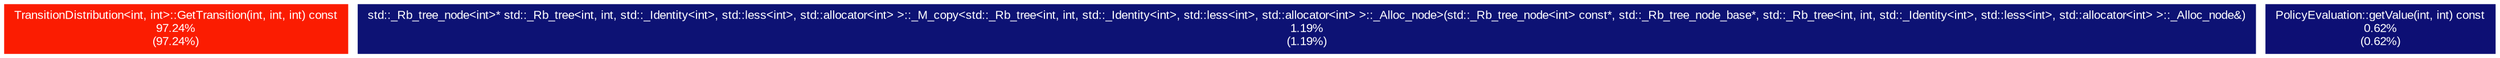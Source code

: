digraph {
	graph [fontname=Arial, nodesep=0.125, ranksep=0.25];
	node [fontcolor=white, fontname=Arial, height=0, shape=box, style=filled, width=0];
	edge [fontname=Arial];
	1 [color="#fb1c01", fontcolor="#ffffff", fontsize="10.00", label="TransitionDistribution<int, int>::GetTransition(int, int, int) const\n97.24%\n(97.24%)"];
	2 [color="#0d1274", fontcolor="#ffffff", fontsize="10.00", label="std::_Rb_tree_node<int>* std::_Rb_tree<int, int, std::_Identity<int>, std::less<int>, std::allocator<int> >::_M_copy<std::_Rb_tree<int, int, std::_Identity<int>, std::less<int>, std::allocator<int> >::_Alloc_node>(std::_Rb_tree_node<int> const*, std::_Rb_tree_node_base*, std::_Rb_tree<int, int, std::_Identity<int>, std::less<int>, std::allocator<int> >::_Alloc_node&)\n1.19%\n(1.19%)"];
	3 [color="#0d0f74", fontcolor="#ffffff", fontsize="10.00", label="PolicyEvaluation::getValue(int, int) const\n0.62%\n(0.62%)"];
}
